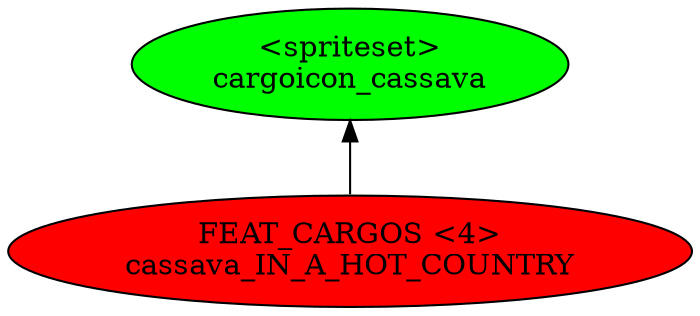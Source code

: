 digraph {
rankdir="BT"
cargoicon_cassava [fillcolor=green style="filled" label="<spriteset>\ncargoicon_cassava"]
cassava_IN_A_HOT_COUNTRY [fillcolor=red style="filled" label="FEAT_CARGOS <4>\ncassava_IN_A_HOT_COUNTRY"]
cassava_IN_A_HOT_COUNTRY->cargoicon_cassava
}
